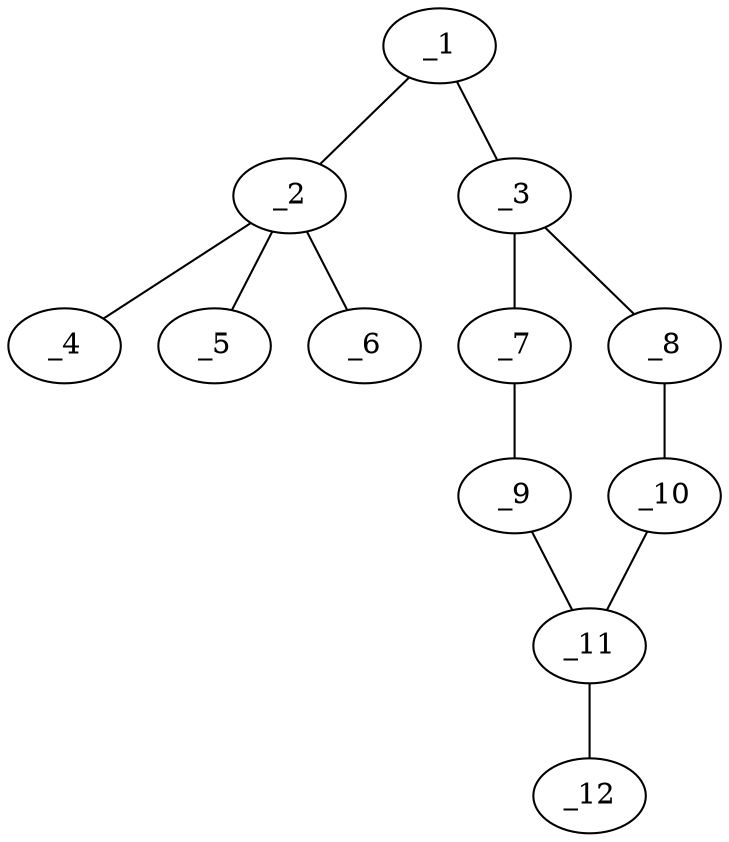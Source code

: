 graph molid40484 {
	_1	 [charge=0,
		chem=5,
		symbol="S  ",
		x="2.866",
		y="1.317"];
	_2	 [charge=0,
		chem=5,
		symbol="S  ",
		x="3.7321",
		y="1.817"];
	_1 -- _2	 [valence=1];
	_3	 [charge=0,
		chem=1,
		symbol="C  ",
		x="2.866",
		y="0.317"];
	_1 -- _3	 [valence=1];
	_4	 [charge=0,
		chem=1,
		symbol="C  ",
		x="4.5981",
		y="2.317"];
	_2 -- _4	 [valence=1];
	_5	 [charge=0,
		chem=2,
		symbol="O  ",
		x="4.2321",
		y="0.951"];
	_2 -- _5	 [valence=2];
	_6	 [charge=0,
		chem=2,
		symbol="O  ",
		x="3.2321",
		y="2.683"];
	_2 -- _6	 [valence=2];
	_7	 [charge=0,
		chem=1,
		symbol="C  ",
		x=2,
		y="-0.183"];
	_3 -- _7	 [valence=2];
	_8	 [charge=0,
		chem=1,
		symbol="C  ",
		x="3.7321",
		y="-0.183"];
	_3 -- _8	 [valence=1];
	_9	 [charge=0,
		chem=1,
		symbol="C  ",
		x=2,
		y="-1.183"];
	_7 -- _9	 [valence=1];
	_10	 [charge=0,
		chem=1,
		symbol="C  ",
		x="3.7321",
		y="-1.183"];
	_8 -- _10	 [valence=2];
	_11	 [charge=0,
		chem=1,
		symbol="C  ",
		x="2.866",
		y="-1.683"];
	_9 -- _11	 [valence=2];
	_10 -- _11	 [valence=1];
	_12	 [charge=0,
		chem=7,
		symbol="Cl ",
		x="2.866",
		y="-2.683"];
	_11 -- _12	 [valence=1];
}

